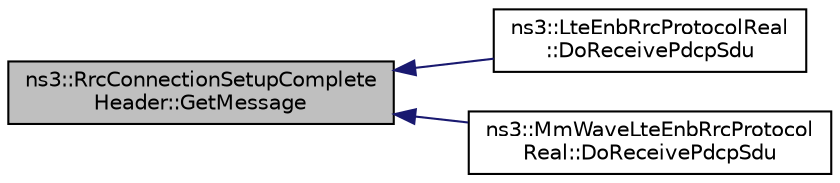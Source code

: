digraph "ns3::RrcConnectionSetupCompleteHeader::GetMessage"
{
  edge [fontname="Helvetica",fontsize="10",labelfontname="Helvetica",labelfontsize="10"];
  node [fontname="Helvetica",fontsize="10",shape=record];
  rankdir="LR";
  Node1 [label="ns3::RrcConnectionSetupComplete\lHeader::GetMessage",height=0.2,width=0.4,color="black", fillcolor="grey75", style="filled", fontcolor="black"];
  Node1 -> Node2 [dir="back",color="midnightblue",fontsize="10",style="solid"];
  Node2 [label="ns3::LteEnbRrcProtocolReal\l::DoReceivePdcpSdu",height=0.2,width=0.4,color="black", fillcolor="white", style="filled",URL="$d0/d88/classns3_1_1LteEnbRrcProtocolReal.html#a6fc5f1a1a4bc595550e4adb0bb5b02ef"];
  Node1 -> Node3 [dir="back",color="midnightblue",fontsize="10",style="solid"];
  Node3 [label="ns3::MmWaveLteEnbRrcProtocol\lReal::DoReceivePdcpSdu",height=0.2,width=0.4,color="black", fillcolor="white", style="filled",URL="$dd/dda/classns3_1_1MmWaveLteEnbRrcProtocolReal.html#ae7cb4463bfef6109964b637eec0b06e6"];
}
